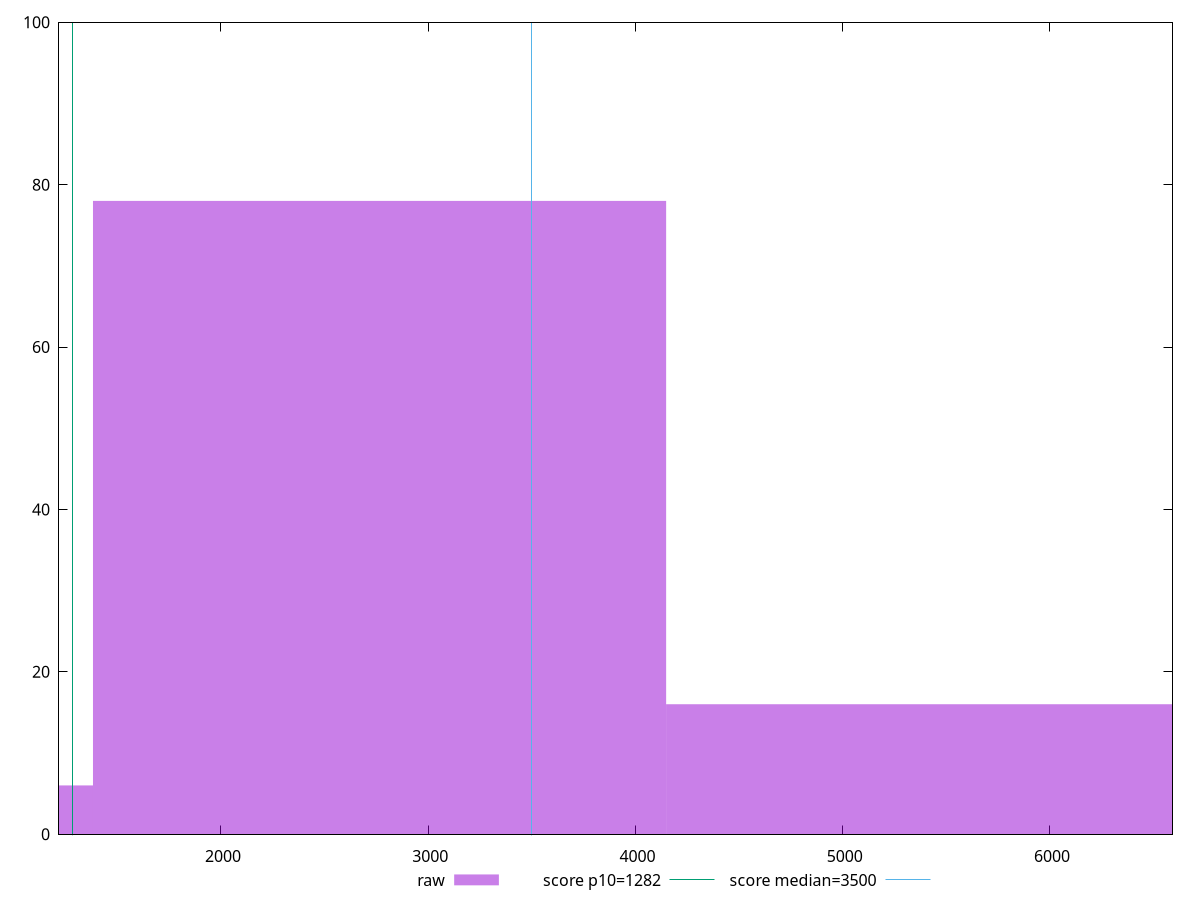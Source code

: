 reset

$raw <<EOF
2765.544968807433 78
5531.089937614866 16
0 6
EOF

set key outside below
set boxwidth 2765.544968807433
set xrange [1218.8280000000002:6591.607999999998]
set yrange [0:100]
set trange [0:100]
set style fill transparent solid 0.5 noborder

set parametric
set terminal svg size 640, 490 enhanced background rgb 'white'
set output "report_00013_2021-02-09T12-04-24.940Z/bootup-time/samples/pages/raw/histogram.svg"

plot $raw title "raw" with boxes, \
     1282,t title "score p10=1282", \
     3500,t title "score median=3500"

reset
